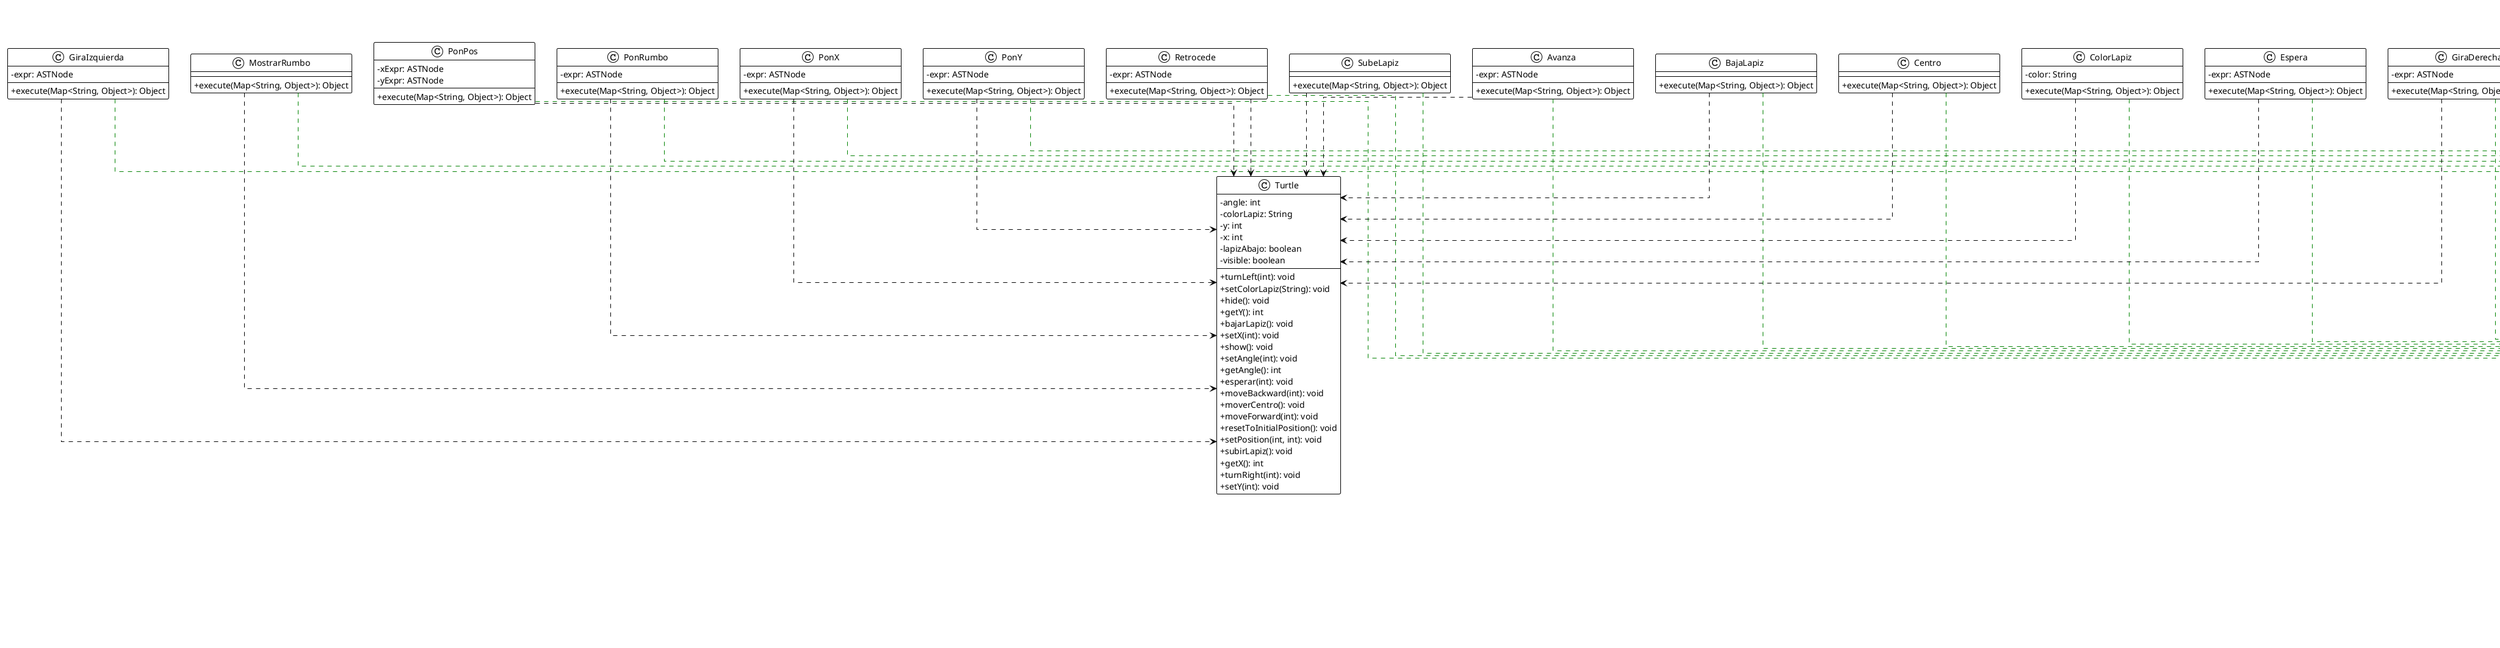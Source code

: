 @startuml

!theme plain
top to bottom direction
skinparam linetype ortho

interface ASTNode << interface >> {
  + execute(Map<String, Object>): Object
}
class Addition {
  - operand1: ASTNode
  - operand2: ASTNode
  + execute(Map<String, Object>): Object
}
class And {
  - left: ASTNode
  - right: ASTNode
  + execute(Map<String, Object>): Object
}
class AndAST {
  - operands: List<ASTNode>
  + execute(Map<String, Object>): Object
}
class Avanza {
  - expr: ASTNode
  + execute(Map<String, Object>): Object
}
class BajaLapiz {
  + execute(Map<String, Object>): Object
}
class Centro {
  + execute(Map<String, Object>): Object
}
class ColorLapiz {
  - color: String
  + execute(Map<String, Object>): Object
}
class Comment {
  + execute(Map<String, Object>): Object
}
class Constant {
  - value: Object
  + execute(Map<String, Object>): Object
}
class Diferencia {
  - operands: List<ASTNode>
  + execute(Map<String, Object>): Object
}
class Divide {
  - operand1: ASTNode
  - operand2: ASTNode
  + execute(Map<String, Object>): Object
}
class Division {
  - operands: List<ASTNode>
  + execute(Map<String, Object>): Object
}
class Ejecuta {
  - ordenes: List<ASTNode>
  + execute(Map<String, Object>): Object
}
class EqualThan {
  - operand2: ASTNode
  - operand1: ASTNode
  + execute(Map<String, Object>): Object
}
class Espera {
  - expr: ASTNode
  + execute(Map<String, Object>): Object
}
class Funcion {
  - nombre: String
  - cuerpo: List<ASTNode>
  - argumentos: List<String>
  - symbolTable: Map<String, Object>
  + execute(Map<String, Object>): Object
  + getNombre(): String
  + getCuerpo(): List<ASTNode>
  + getParametros(): List<String>
  + getSymbolTable(): Map<String, Object>
}
class GiraDerecha {
  - expr: ASTNode
  + execute(Map<String, Object>): Object
}
class GiraIzquierda {
  - expr: ASTNode
  + execute(Map<String, Object>): Object
}
class GreaterEqualThan {
  - operand1: ASTNode
  - operand2: ASTNode
  + execute(Map<String, Object>): Object
}
class GreaterThan {
  - operand1: ASTNode
  - operand2: ASTNode
  + execute(Map<String, Object>): Object
}
class Hasta {
  - condition: ASTNode
  - body: List<ASTNode>
  + toString(): String
  + getBody(): List<ASTNode>
  + getCondition(): ASTNode
  + execute(Map<String, Object>): Object
}
class HazMientras {
  - condition: ASTNode
  - body: List<ASTNode>
  + execute(Map<String, Object>): Object
}
class Iguales {
  - operands: List<ASTNode>
  + execute(Map<String, Object>): Object
}
class Inc {
  - varName: String
  - times: ASTNode
  + execute(Map<String, Object>): Object
}
class Inic {
  - varName: String
  - value: ASTNode
  + execute(Map<String, Object>): Object
}
class LessEqualThan {
  - operand1: ASTNode
  - operand2: ASTNode
  + execute(Map<String, Object>): Object
}
class LessThan {
  - operand1: ASTNode
  - operand2: ASTNode
  + execute(Map<String, Object>): Object
}
class LlamadaFuncion {
  - nombre: String
  - parametros: List<ASTNode>
  + execute(Map<String, Object>): Object
}
class Main {
  - EXTENSION: String
  + main(String[]): void
}
class Mayor {
  - operands: List<ASTNode>
  + execute(Map<String, Object>): Object
}
class Menor {
  - operands: List<ASTNode>
  + execute(Map<String, Object>): Object
}
class Mientras {
  - condition: ASTNode
  - body: List<ASTNode>
  + execute(Map<String, Object>): Object
}
class MostrarRumbo {
  + execute(Map<String, Object>): Object
}
class Multiplication {
  - operand1: ASTNode
  - operand2: ASTNode
  + execute(Map<String, Object>): Object
}
class NotEqual {
  - operand2: ASTNode
  - operand1: ASTNode
  + execute(Map<String, Object>): Object
}
class OcultaTortuga {
  + execute(Map<String, Object>): Object
}
class Or {
  - right: ASTNode
  - left: ASTNode
  + execute(Map<String, Object>): Object
}
class OrAST {
  - operands: List<ASTNode>
  + execute(Map<String, Object>): Object
}
class PonPos {
  - xExpr: ASTNode
  - yExpr: ASTNode
  + execute(Map<String, Object>): Object
}
class PonRumbo {
  - expr: ASTNode
  + execute(Map<String, Object>): Object
}
class PonX {
  - expr: ASTNode
  + execute(Map<String, Object>): Object
}
class PonY {
  - expr: ASTNode
  + execute(Map<String, Object>): Object
}
class Potencia {
  - operands: List<ASTNode>
  + execute(Map<String, Object>): Object
}
class Println {
  - data: ASTNode
  + execute(Map<String, Object>): Object
}
class Producto {
  - operands: List<ASTNode>
  + execute(Map<String, Object>): Object
}
class Rand {
  - number: ASTNode
  + execute(Map<String, Object>): Object
}
class Repite {
  - vecesExpr: ASTNode
  - ordenes: List<ASTNode>
  + execute(Map<String, Object>): Object
}
class Retrocede {
  - expr: ASTNode
  + execute(Map<String, Object>): Object
}
class Si {
  - ifBody: List<ASTNode>
  - condition: ASTNode
  - elseBody: List<ASTNode>
  + execute(Map<String, Object>): Object
}
class SubeLapiz {
  + execute(Map<String, Object>): Object
}
class Substraction {
  - operand1: ASTNode
  - operand2: ASTNode
  + execute(Map<String, Object>): Object
}
class Suma {
  - operands: List<ASTNode>
  + execute(Map<String, Object>): Object
}
class Turtle {
  - angle: int
  - colorLapiz: String
  - y: int
  - x: int
  - lapizAbajo: boolean
  - visible: boolean
  + turnLeft(int): void
  + setColorLapiz(String): void
  + hide(): void
  + getY(): int
  + bajarLapiz(): void
  + setX(int): void
  + show(): void
  + setAngle(int): void
  + getAngle(): int
  + esperar(int): void
  + moveBackward(int): void
  + moverCentro(): void
  + moveForward(int): void
  + resetToInitialPosition(): void
  + setPosition(int, int): void
  + subirLapiz(): void
  + getX(): int
  + turnRight(int): void
  + setY(int): void
}
class VarAssign {
  - expression: ASTNode
  - name: String
  + execute(Map<String, Object>): Object
}
class VarDecl {
  - name: String
  + execute(Map<String, Object>): Object
}
class VarRef {
  - name: String
  + execute(Map<String, Object>): Object
}

Addition          -[#008200,dashed]-^  ASTNode
And               -[#008200,dashed]-^  ASTNode
AndAST            -[#008200,dashed]-^  ASTNode
Avanza            -[#008200,dashed]-^  ASTNode
BajaLapiz         -[#008200,dashed]-^  ASTNode
Centro            -[#008200,dashed]-^  ASTNode
ColorLapiz        -[#008200,dashed]-^  ASTNode
Comment           -[#008200,dashed]-^  ASTNode
Constant          -[#008200,dashed]-^  ASTNode
Diferencia        -[#008200,dashed]-^  ASTNode
Divide            -[#008200,dashed]-^  ASTNode
Division          -[#008200,dashed]-^  ASTNode
Ejecuta           -[#008200,dashed]-^  ASTNode
EqualThan         -[#008200,dashed]-^  ASTNode
Espera            -[#008200,dashed]-^  ASTNode
Funcion           -[#008200,dashed]-^  ASTNode
GiraDerecha       -[#008200,dashed]-^  ASTNode
GiraIzquierda     -[#008200,dashed]-^  ASTNode
GreaterEqualThan  -[#008200,dashed]-^  ASTNode
GreaterThan       -[#008200,dashed]-^  ASTNode
Hasta             -[#008200,dashed]-^  ASTNode
HazMientras       -[#008200,dashed]-^  ASTNode
Iguales           -[#008200,dashed]-^  ASTNode
Inc               -[#008200,dashed]-^  ASTNode
Inic              -[#008200,dashed]-^  ASTNode
LessEqualThan     -[#008200,dashed]-^  ASTNode
LessThan          -[#008200,dashed]-^  ASTNode
LlamadaFuncion    -[#008200,dashed]-^  ASTNode
Mayor             -[#008200,dashed]-^  ASTNode
Menor             -[#008200,dashed]-^  ASTNode
Mientras          -[#008200,dashed]-^  ASTNode
MostrarRumbo      -[#008200,dashed]-^  ASTNode
Multiplication    -[#008200,dashed]-^  ASTNode
NotEqual          -[#008200,dashed]-^  ASTNode
OcultaTortuga     -[#008200,dashed]-^  ASTNode
Or                -[#008200,dashed]-^  ASTNode
OrAST             -[#008200,dashed]-^  ASTNode
PonPos            -[#008200,dashed]-^  ASTNode
PonRumbo          -[#008200,dashed]-^  ASTNode
PonX              -[#008200,dashed]-^  ASTNode
PonY              -[#008200,dashed]-^  ASTNode
Potencia          -[#008200,dashed]-^  ASTNode
Println           -[#008200,dashed]-^  ASTNode
Producto          -[#008200,dashed]-^  ASTNode
Rand              -[#008200,dashed]-^  ASTNode
Repite            -[#008200,dashed]-^  ASTNode
Retrocede         -[#008200,dashed]-^  ASTNode
Si                -[#008200,dashed]-^  ASTNode
SubeLapiz         -[#008200,dashed]-^  ASTNode
Substraction      -[#008200,dashed]-^  ASTNode
Suma              -[#008200,dashed]-^  ASTNode
VarAssign         -[#008200,dashed]-^  ASTNode
VarDecl           -[#008200,dashed]-^  ASTNode
VarRef            -[#008200,dashed]-^  ASTNode

' ==== Mejora de vista interna: raíz AST, contexto y dependencias hacia Turtle ====

' Estilo más legible para clases
skinparam class {
  RoundCorner 6
  Shadowing false
  AttributeIconSize 0
}

' Raíz del programa y bloques
class Program {
  + statements: List<ASTNode>
  + execute(Map<String,Object>): Object
}
class Block {
  + body: List<ASTNode>
  + execute(Map<String,Object>): Object
}

' Contexto y tabla de símbolos (clarifican el Map dinámico)
class Context {
  + get(name): Object
  + set(name, Object): void
  + has(name): boolean
}
class SymbolTable {
  + put(name, Object): void
  + get(name): Object
  + contains(name): boolean
}

' Relación de herencia con el nodo base
Program -[#008200,dashed]-^ ASTNode
Block   -[#008200,dashed]-^ ASTNode

' Ámbitos/variables
Context o-- SymbolTable
Funcion  --> SymbolTable : captura/ámbito
VarAssign ..> Context    : set/get
VarRef    ..> Context    : get

' Dependencias explícitas de comandos hacia la Tortuga en runtime/IO
Avanza        ..> Turtle
Retrocede     ..> Turtle
GiraDerecha   ..> Turtle
GiraIzquierda ..> Turtle
PonPos        ..> Turtle
PonX          ..> Turtle
PonY          ..> Turtle
PonRumbo      ..> Turtle
ColorLapiz    ..> Turtle
BajaLapiz     ..> Turtle
SubeLapiz     ..> Turtle
Centro        ..> Turtle
MostrarRumbo  ..> Turtle
Espera        ..> Turtle

legend right
  Verde punteado = implementación de ASTNode
  Líneas grises = dependencias en ejecución (runtime)
  Context/SymbolTable = gestión de variables y ámbitos
endlegend

@enduml
